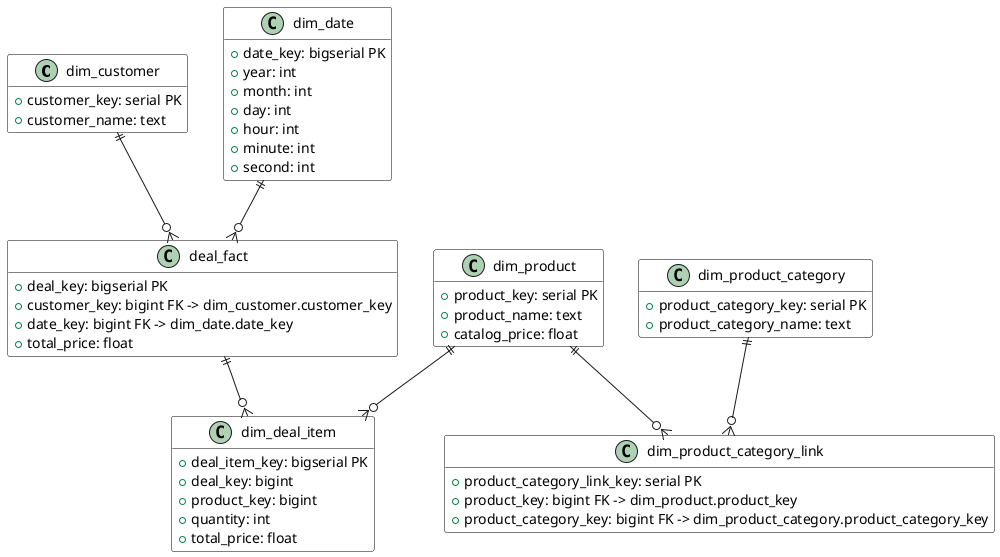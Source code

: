 @startuml
hide methods
hide stereotypes
skinparam class {
  BackgroundColor White
  BorderColor Black
}

class dim_customer {
  +customer_key: serial PK
  +customer_name: text
}

class dim_product {
  +product_key: serial PK
  +product_name: text
  +catalog_price: float
}

class dim_product_category {
  +product_category_key: serial PK
  +product_category_name: text
}

class dim_product_category_link {
  +product_category_link_key: serial PK
  +product_key: bigint FK -> dim_product.product_key
  +product_category_key: bigint FK -> dim_product_category.product_category_key
}

class dim_date {
  +date_key: bigserial PK
  +year: int
  +month: int
  +day: int
  +hour: int
  +minute: int
  +second: int
}

class dim_deal_item {
  +deal_item_key: bigserial PK
  +deal_key: bigint
  +product_key: bigint
  +quantity: int
  +total_price: float
}

class deal_fact {
  +deal_key: bigserial PK
  +customer_key: bigint FK -> dim_customer.customer_key
  +date_key: bigint FK -> dim_date.date_key
  +total_price: float
}

dim_product ||--o{ dim_product_category_link
dim_product_category ||--o{ dim_product_category_link
dim_customer ||--o{ deal_fact
dim_date ||--o{ deal_fact
dim_product ||--o{ dim_deal_item
deal_fact ||--o{ dim_deal_item

@enduml

